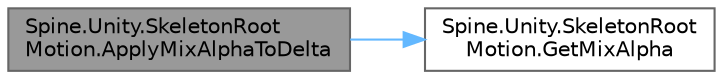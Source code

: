digraph "Spine.Unity.SkeletonRootMotion.ApplyMixAlphaToDelta"
{
 // LATEX_PDF_SIZE
  bgcolor="transparent";
  edge [fontname=Helvetica,fontsize=10,labelfontname=Helvetica,labelfontsize=10];
  node [fontname=Helvetica,fontsize=10,shape=box,height=0.2,width=0.4];
  rankdir="LR";
  Node1 [id="Node000001",label="Spine.Unity.SkeletonRoot\lMotion.ApplyMixAlphaToDelta",height=0.2,width=0.4,color="gray40", fillcolor="grey60", style="filled", fontcolor="black",tooltip=" "];
  Node1 -> Node2 [id="edge1_Node000001_Node000002",color="steelblue1",style="solid",tooltip=" "];
  Node2 [id="Node000002",label="Spine.Unity.SkeletonRoot\lMotion.GetMixAlpha",height=0.2,width=0.4,color="grey40", fillcolor="white", style="filled",URL="$class_spine_1_1_unity_1_1_skeleton_root_motion.html#a2b6ddcd035c2749d97ef4e2d19c155cc",tooltip=" "];
}
